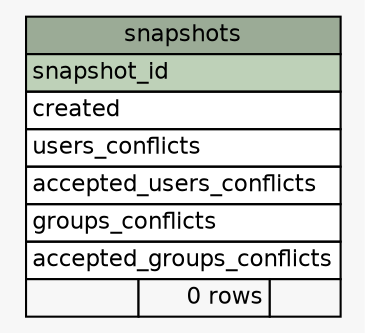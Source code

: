 // dot 2.38.0 on Linux 4.9.36-moby
// SchemaSpy rev 590
digraph "snapshots" {
  graph [
    rankdir="RL"
    bgcolor="#f7f7f7"
    nodesep="0.18"
    ranksep="0.46"
    fontname="Helvetica"
    fontsize="11"
  ];
  node [
    fontname="Helvetica"
    fontsize="11"
    shape="plaintext"
  ];
  edge [
    arrowsize="0.8"
  ];
  "snapshots" [
    label=<
    <TABLE BORDER="0" CELLBORDER="1" CELLSPACING="0" BGCOLOR="#ffffff">
      <TR><TD COLSPAN="3" BGCOLOR="#9bab96" ALIGN="CENTER">snapshots</TD></TR>
      <TR><TD PORT="snapshot_id" COLSPAN="3" BGCOLOR="#bed1b8" ALIGN="LEFT">snapshot_id</TD></TR>
      <TR><TD PORT="created" COLSPAN="3" ALIGN="LEFT">created</TD></TR>
      <TR><TD PORT="users_conflicts" COLSPAN="3" ALIGN="LEFT">users_conflicts</TD></TR>
      <TR><TD PORT="accepted_users_conflicts" COLSPAN="3" ALIGN="LEFT">accepted_users_conflicts</TD></TR>
      <TR><TD PORT="groups_conflicts" COLSPAN="3" ALIGN="LEFT">groups_conflicts</TD></TR>
      <TR><TD PORT="accepted_groups_conflicts" COLSPAN="3" ALIGN="LEFT">accepted_groups_conflicts</TD></TR>
      <TR><TD ALIGN="LEFT" BGCOLOR="#f7f7f7">  </TD><TD ALIGN="RIGHT" BGCOLOR="#f7f7f7">0 rows</TD><TD ALIGN="RIGHT" BGCOLOR="#f7f7f7">  </TD></TR>
    </TABLE>>
    URL="tables/snapshots.html"
    tooltip="snapshots"
  ];
}
